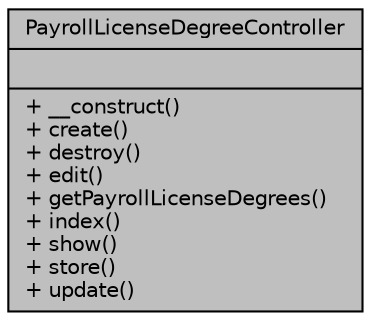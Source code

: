 digraph "PayrollLicenseDegreeController"
{
 // LATEX_PDF_SIZE
  bgcolor="transparent";
  edge [fontname="Helvetica",fontsize="10",labelfontname="Helvetica",labelfontsize="10"];
  node [fontname="Helvetica",fontsize="10",shape=record];
  Node1 [label="{PayrollLicenseDegreeController\n||+ __construct()\l+ create()\l+ destroy()\l+ edit()\l+ getPayrollLicenseDegrees()\l+ index()\l+ show()\l+ store()\l+ update()\l}",height=0.2,width=0.4,color="black", fillcolor="grey75", style="filled", fontcolor="black",tooltip="Controlador de grados de licencia de conducir."];
}
